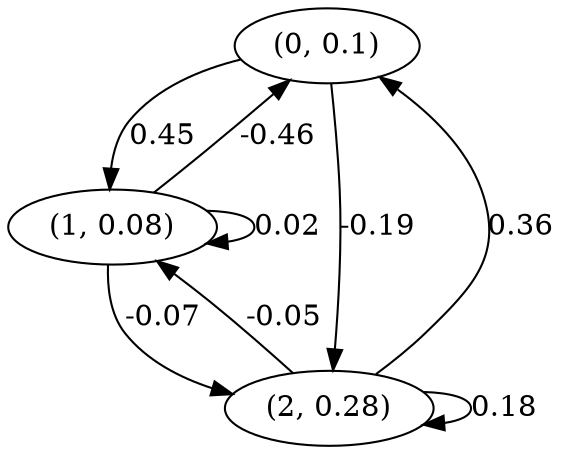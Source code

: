 digraph {
    0 [ label = "(0, 0.1)" ]
    1 [ label = "(1, 0.08)" ]
    2 [ label = "(2, 0.28)" ]
    1 -> 1 [ label = "0.02" ]
    2 -> 2 [ label = "0.18" ]
    1 -> 0 [ label = "-0.46" ]
    2 -> 0 [ label = "0.36" ]
    0 -> 1 [ label = "0.45" ]
    2 -> 1 [ label = "-0.05" ]
    0 -> 2 [ label = "-0.19" ]
    1 -> 2 [ label = "-0.07" ]
}

